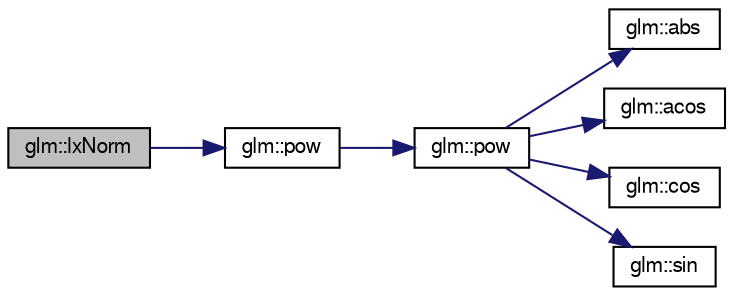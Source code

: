 digraph G
{
  bgcolor="transparent";
  edge [fontname="FreeSans",fontsize=10,labelfontname="FreeSans",labelfontsize=10];
  node [fontname="FreeSans",fontsize=10,shape=record];
  rankdir=LR;
  Node1 [label="glm::lxNorm",height=0.2,width=0.4,color="black", fillcolor="grey75", style="filled" fontcolor="black"];
  Node1 -> Node2 [color="midnightblue",fontsize=10,style="solid"];
  Node2 [label="glm::pow",height=0.2,width=0.4,color="black",URL="$group__core__func__exponential.html#gfdaffc3606f4ee7f415cd64ada108356"];
  Node2 -> Node3 [color="midnightblue",fontsize=10,style="solid"];
  Node3 [label="glm::pow",height=0.2,width=0.4,color="black",URL="$group__gtx__quaternion.html#g49e7cd8958d474290778760d171a44d2"];
  Node3 -> Node4 [color="midnightblue",fontsize=10,style="solid"];
  Node4 [label="glm::abs",height=0.2,width=0.4,color="black",URL="$group__core__func__common.html#gab4b95b47f2918ce6e7ac279a0ba27c1"];
  Node3 -> Node5 [color="midnightblue",fontsize=10,style="solid"];
  Node5 [label="glm::acos",height=0.2,width=0.4,color="black",URL="$group__core__func__trigonometric.html#gd945cb7263cb202d93ea76aa5d419078"];
  Node3 -> Node6 [color="midnightblue",fontsize=10,style="solid"];
  Node6 [label="glm::cos",height=0.2,width=0.4,color="black",URL="$group__core__func__trigonometric.html#gfef15df90786cd24fe786cc0ff2cbc98"];
  Node3 -> Node7 [color="midnightblue",fontsize=10,style="solid"];
  Node7 [label="glm::sin",height=0.2,width=0.4,color="black",URL="$group__core__func__trigonometric.html#gd4d4eda735d915be9af695fe2b4cded2"];
}
